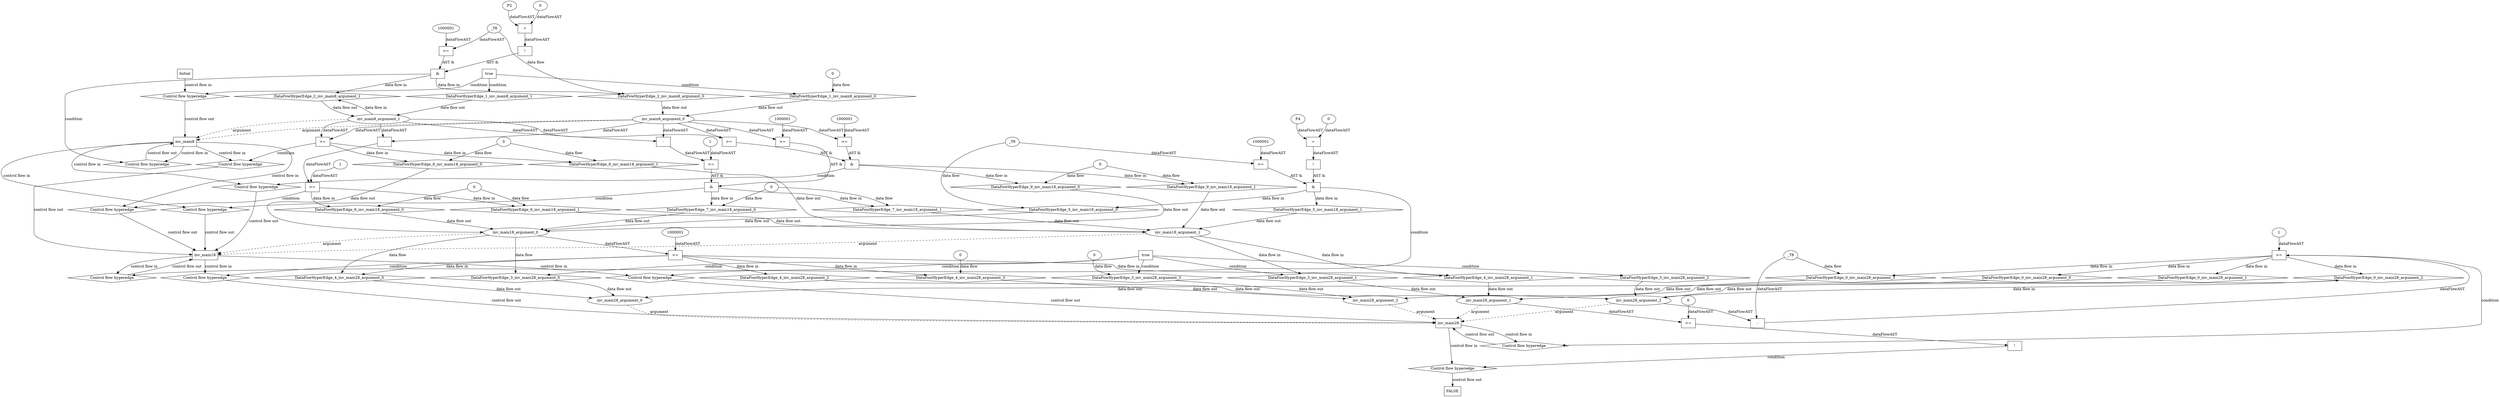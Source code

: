 digraph dag {
"inv_main18" [label="inv_main18" nodeName="inv_main18" class=cfn  shape="rect"];
"inv_main28" [label="inv_main28" nodeName="inv_main28" class=cfn  shape="rect"];
"inv_main8" [label="inv_main8" nodeName="inv_main8" class=cfn  shape="rect"];
FALSE [label="FALSE" nodeName=FALSE class=cfn  shape="rect"];
Initial [label="Initial" nodeName=Initial class=cfn  shape="rect"];
ControlFowHyperEdge_0 [label="Control flow hyperedge" nodeName=ControlFowHyperEdge_0 class=controlFlowHyperEdge shape="diamond"];
"inv_main28" -> ControlFowHyperEdge_0 [label="control flow in"]
ControlFowHyperEdge_0 -> "inv_main28" [label="control flow out"]
ControlFowHyperEdge_1 [label="Control flow hyperedge" nodeName=ControlFowHyperEdge_1 class=controlFlowHyperEdge shape="diamond"];
"Initial" -> ControlFowHyperEdge_1 [label="control flow in"]
ControlFowHyperEdge_1 -> "inv_main8" [label="control flow out"]
ControlFowHyperEdge_2 [label="Control flow hyperedge" nodeName=ControlFowHyperEdge_2 class=controlFlowHyperEdge shape="diamond"];
"inv_main8" -> ControlFowHyperEdge_2 [label="control flow in"]
ControlFowHyperEdge_2 -> "inv_main8" [label="control flow out"]
ControlFowHyperEdge_3 [label="Control flow hyperedge" nodeName=ControlFowHyperEdge_3 class=controlFlowHyperEdge shape="diamond"];
"inv_main18" -> ControlFowHyperEdge_3 [label="control flow in"]
ControlFowHyperEdge_3 -> "inv_main28" [label="control flow out"]
ControlFowHyperEdge_4 [label="Control flow hyperedge" nodeName=ControlFowHyperEdge_4 class=controlFlowHyperEdge shape="diamond"];
"inv_main18" -> ControlFowHyperEdge_4 [label="control flow in"]
ControlFowHyperEdge_4 -> "inv_main28" [label="control flow out"]
ControlFowHyperEdge_5 [label="Control flow hyperedge" nodeName=ControlFowHyperEdge_5 class=controlFlowHyperEdge shape="diamond"];
"inv_main18" -> ControlFowHyperEdge_5 [label="control flow in"]
ControlFowHyperEdge_5 -> "inv_main18" [label="control flow out"]
ControlFowHyperEdge_6 [label="Control flow hyperedge" nodeName=ControlFowHyperEdge_6 class=controlFlowHyperEdge shape="diamond"];
"inv_main8" -> ControlFowHyperEdge_6 [label="control flow in"]
ControlFowHyperEdge_6 -> "inv_main18" [label="control flow out"]
ControlFowHyperEdge_7 [label="Control flow hyperedge" nodeName=ControlFowHyperEdge_7 class=controlFlowHyperEdge shape="diamond"];
"inv_main8" -> ControlFowHyperEdge_7 [label="control flow in"]
ControlFowHyperEdge_7 -> "inv_main18" [label="control flow out"]
ControlFowHyperEdge_8 [label="Control flow hyperedge" nodeName=ControlFowHyperEdge_8 class=controlFlowHyperEdge shape="diamond"];
"inv_main8" -> ControlFowHyperEdge_8 [label="control flow in"]
ControlFowHyperEdge_8 -> "inv_main18" [label="control flow out"]
ControlFowHyperEdge_9 [label="Control flow hyperedge" nodeName=ControlFowHyperEdge_9 class=controlFlowHyperEdge shape="diamond"];
"inv_main8" -> ControlFowHyperEdge_9 [label="control flow in"]
ControlFowHyperEdge_9 -> "inv_main18" [label="control flow out"]
ControlFowHyperEdge_10 [label="Control flow hyperedge" nodeName=ControlFowHyperEdge_10 class=controlFlowHyperEdge shape="diamond"];
"inv_main28" -> ControlFowHyperEdge_10 [label="control flow in"]
ControlFowHyperEdge_10 -> "FALSE" [label="control flow out"]
"inv_main28_argument_0" [label="inv_main28_argument_0" nodeName=argument0 class=argument  head="inv_main28" shape="oval"];
"inv_main28_argument_0" -> "inv_main28"[label="argument" style="dashed"]
"inv_main28_argument_1" [label="inv_main28_argument_1" nodeName=argument1 class=argument  head="inv_main28" shape="oval"];
"inv_main28_argument_1" -> "inv_main28"[label="argument" style="dashed"]
"inv_main28_argument_2" [label="inv_main28_argument_2" nodeName=argument2 class=argument  head="inv_main28" shape="oval"];
"inv_main28_argument_2" -> "inv_main28"[label="argument" style="dashed"]
"inv_main28_argument_3" [label="inv_main28_argument_3" nodeName=argument3 class=argument  head="inv_main28" shape="oval"];
"inv_main28_argument_3" -> "inv_main28"[label="argument" style="dashed"]
"inv_main8_argument_0" [label="inv_main8_argument_0" nodeName=argument0 class=argument  head="inv_main8" shape="oval"];
"inv_main8_argument_0" -> "inv_main8"[label="argument" style="dashed"]
"inv_main8_argument_1" [label="inv_main8_argument_1" nodeName=argument1 class=argument  head="inv_main8" shape="oval"];
"inv_main8_argument_1" -> "inv_main8"[label="argument" style="dashed"]
"inv_main18_argument_0" [label="inv_main18_argument_0" nodeName=argument0 class=argument  head="inv_main18" shape="oval"];
"inv_main18_argument_0" -> "inv_main18"[label="argument" style="dashed"]
"inv_main18_argument_1" [label="inv_main18_argument_1" nodeName=argument1 class=argument  head="inv_main18" shape="oval"];
"inv_main18_argument_1" -> "inv_main18"[label="argument" style="dashed"]

"xxxinv_main28___inv_main28_0xxxguard_0_node_0" [label=">=" nodeName="xxxinv_main28___inv_main28_0xxxguard_0_node_0" class=Operator  shape="rect"];
"xxxinv_main28___inv_main28_0xxxguard_0_node_1" [label="-" nodeName="xxxinv_main28___inv_main28_0xxxguard_0_node_1" class= Operator shape="rect"];
"xxxinv_main28___inv_main28_0xxxguard_0_node_4" [label="1" nodeName="xxxinv_main28___inv_main28_0xxxguard_0_node_4" class=Literal ];
"xxxinv_main28___inv_main28_0xxxguard_0_node_1" -> "xxxinv_main28___inv_main28_0xxxguard_0_node_0"[label="dataFlowAST"]
"xxxinv_main28___inv_main28_0xxxguard_0_node_4" -> "xxxinv_main28___inv_main28_0xxxguard_0_node_0"[label="dataFlowAST"]
"inv_main28_argument_2" -> "xxxinv_main28___inv_main28_0xxxguard_0_node_1"[label="dataFlowAST"]
"xxxinv_main28___inv_main28_0xxxdataFlow_0_node_0" -> "xxxinv_main28___inv_main28_0xxxguard_0_node_1"[label="dataFlowAST"]

"xxxinv_main28___inv_main28_0xxxguard_0_node_0" -> "ControlFowHyperEdge_0" [label="condition"];
"xxxinv_main28___inv_main28_0xxxdataFlow_0_node_0" [label="_T8" nodeName="xxxinv_main28___inv_main28_0xxxdataFlow_0_node_0" class=Constant ];

"xxxinv_main28___inv_main28_0xxxdataFlow_0_node_0" -> "DataFowHyperEdge_0_inv_main28_argument_3" [label="data flow"];
"true_1" [label="true" nodeName="true_1" class=true shape="rect"];
"true_1" -> "ControlFowHyperEdge_1" [label="condition"];
"xxxinv_main8___Initial_1xxxdataFlow_0_node_0" [label="0" nodeName="xxxinv_main8___Initial_1xxxdataFlow_0_node_0" class=Literal ];

"xxxinv_main8___Initial_1xxxdataFlow_0_node_0" -> "DataFowHyperEdge_1_inv_main8_argument_0" [label="data flow"];
"xxxinv_main8___inv_main8_2xxx_and" [label="&" nodeName="xxxinv_main8___inv_main8_2xxx_and" class=Operator shape="rect"];
"xxxinv_main8___inv_main8_2xxxguard_0_node_0" [label=">=" nodeName="xxxinv_main8___inv_main8_2xxxguard_0_node_0" class=Operator  shape="rect"];
"xxxinv_main8___inv_main8_2xxxguard_0_node_1" [label="1000001" nodeName="xxxinv_main8___inv_main8_2xxxguard_0_node_1" class=Literal ];
"xxxinv_main8___inv_main8_2xxxguard_0_node_1" -> "xxxinv_main8___inv_main8_2xxxguard_0_node_0"[label="dataFlowAST"]
"xxxinv_main8___inv_main8_2xxxdataFlow_0_node_0" -> "xxxinv_main8___inv_main8_2xxxguard_0_node_0"[label="dataFlowAST"]

"xxxinv_main8___inv_main8_2xxxguard_0_node_0" -> "xxxinv_main8___inv_main8_2xxx_and" [label="AST &"];
"xxxinv_main8___inv_main8_2xxxguard1_node_0" [label="!" nodeName="xxxinv_main8___inv_main8_2xxxguard1_node_0" class=Operator shape="rect"];
"xxxinv_main8___inv_main8_2xxxguard1_node_1" [label="=" nodeName="xxxinv_main8___inv_main8_2xxxguard1_node_1" class=Operator  shape="rect"];
"xxxinv_main8___inv_main8_2xxxguard1_node_2" [label="P2" nodeName="xxxinv_main8___inv_main8_2xxxguard1_node_2" class=Constant ];
"xxxinv_main8___inv_main8_2xxxguard1_node_3" [label="0" nodeName="xxxinv_main8___inv_main8_2xxxguard1_node_3" class=Literal ];
"xxxinv_main8___inv_main8_2xxxguard1_node_1" -> "xxxinv_main8___inv_main8_2xxxguard1_node_0"[label="dataFlowAST"]
"xxxinv_main8___inv_main8_2xxxguard1_node_2" -> "xxxinv_main8___inv_main8_2xxxguard1_node_1"[label="dataFlowAST"]
"xxxinv_main8___inv_main8_2xxxguard1_node_3" -> "xxxinv_main8___inv_main8_2xxxguard1_node_1"[label="dataFlowAST"]

"xxxinv_main8___inv_main8_2xxxguard1_node_0" -> "xxxinv_main8___inv_main8_2xxx_and" [label="AST &"];
"xxxinv_main8___inv_main8_2xxx_and" -> "ControlFowHyperEdge_2" [label="condition"];
"xxxinv_main8___inv_main8_2xxxdataFlow_0_node_0" [label="_T6" nodeName="xxxinv_main8___inv_main8_2xxxdataFlow_0_node_0" class=Constant ];

"xxxinv_main8___inv_main8_2xxxdataFlow_0_node_0" -> "DataFowHyperEdge_2_inv_main8_argument_0" [label="data flow"];
"true_3" [label="true" nodeName="true_3" class=true shape="rect"];
"true_3" -> "ControlFowHyperEdge_3" [label="condition"];

"inv_main18_argument_0" -> "DataFowHyperEdge_3_inv_main28_argument_0" [label="data flow"];
"xxxinv_main28___inv_main18_3xxxdataFlow1_node_0" [label="0" nodeName="xxxinv_main28___inv_main18_3xxxdataFlow1_node_0" class=Literal ];

"xxxinv_main28___inv_main18_3xxxdataFlow1_node_0" -> "DataFowHyperEdge_3_inv_main28_argument_3" [label="data flow"];
"xxxinv_main28___inv_main18_4xxxguard_0_node_0" [label=">=" nodeName="xxxinv_main28___inv_main18_4xxxguard_0_node_0" class=Operator  shape="rect"];
"xxxinv_main28___inv_main18_4xxxguard_0_node_2" [label="1000001" nodeName="xxxinv_main28___inv_main18_4xxxguard_0_node_2" class=Literal ];
"inv_main18_argument_0" -> "xxxinv_main28___inv_main18_4xxxguard_0_node_0"[label="dataFlowAST"]
"xxxinv_main28___inv_main18_4xxxguard_0_node_2" -> "xxxinv_main28___inv_main18_4xxxguard_0_node_0"[label="dataFlowAST"]

"xxxinv_main28___inv_main18_4xxxguard_0_node_0" -> "ControlFowHyperEdge_4" [label="condition"];

"inv_main18_argument_0" -> "DataFowHyperEdge_4_inv_main28_argument_0" [label="data flow"];
"xxxinv_main28___inv_main18_4xxxdataFlow1_node_0" [label="0" nodeName="xxxinv_main28___inv_main18_4xxxdataFlow1_node_0" class=Literal ];

"xxxinv_main28___inv_main18_4xxxdataFlow1_node_0" -> "DataFowHyperEdge_4_inv_main28_argument_3" [label="data flow"];
"xxxinv_main18___inv_main18_5xxx_and" [label="&" nodeName="xxxinv_main18___inv_main18_5xxx_and" class=Operator shape="rect"];
"xxxinv_main18___inv_main18_5xxxguard_0_node_0" [label=">=" nodeName="xxxinv_main18___inv_main18_5xxxguard_0_node_0" class=Operator  shape="rect"];
"xxxinv_main18___inv_main18_5xxxguard_0_node_1" [label="1000001" nodeName="xxxinv_main18___inv_main18_5xxxguard_0_node_1" class=Literal ];
"xxxinv_main18___inv_main18_5xxxguard_0_node_1" -> "xxxinv_main18___inv_main18_5xxxguard_0_node_0"[label="dataFlowAST"]
"xxxinv_main18___inv_main18_5xxxdataFlow_0_node_0" -> "xxxinv_main18___inv_main18_5xxxguard_0_node_0"[label="dataFlowAST"]

"xxxinv_main18___inv_main18_5xxxguard_0_node_0" -> "xxxinv_main18___inv_main18_5xxx_and" [label="AST &"];
"xxxinv_main18___inv_main18_5xxxguard1_node_0" [label="!" nodeName="xxxinv_main18___inv_main18_5xxxguard1_node_0" class=Operator shape="rect"];
"xxxinv_main18___inv_main18_5xxxguard1_node_1" [label="=" nodeName="xxxinv_main18___inv_main18_5xxxguard1_node_1" class=Operator  shape="rect"];
"xxxinv_main18___inv_main18_5xxxguard1_node_2" [label="P4" nodeName="xxxinv_main18___inv_main18_5xxxguard1_node_2" class=Constant ];
"xxxinv_main18___inv_main18_5xxxguard1_node_3" [label="0" nodeName="xxxinv_main18___inv_main18_5xxxguard1_node_3" class=Literal ];
"xxxinv_main18___inv_main18_5xxxguard1_node_1" -> "xxxinv_main18___inv_main18_5xxxguard1_node_0"[label="dataFlowAST"]
"xxxinv_main18___inv_main18_5xxxguard1_node_2" -> "xxxinv_main18___inv_main18_5xxxguard1_node_1"[label="dataFlowAST"]
"xxxinv_main18___inv_main18_5xxxguard1_node_3" -> "xxxinv_main18___inv_main18_5xxxguard1_node_1"[label="dataFlowAST"]

"xxxinv_main18___inv_main18_5xxxguard1_node_0" -> "xxxinv_main18___inv_main18_5xxx_and" [label="AST &"];
"xxxinv_main18___inv_main18_5xxx_and" -> "ControlFowHyperEdge_5" [label="condition"];
"xxxinv_main18___inv_main18_5xxxdataFlow_0_node_0" [label="_T6" nodeName="xxxinv_main18___inv_main18_5xxxdataFlow_0_node_0" class=Constant ];

"xxxinv_main18___inv_main18_5xxxdataFlow_0_node_0" -> "DataFowHyperEdge_5_inv_main18_argument_0" [label="data flow"];
"xxxinv_main18___inv_main8_6xxxguard_0_node_0" [label=">=" nodeName="xxxinv_main18___inv_main8_6xxxguard_0_node_0" class=Operator  shape="rect"];
"xxxinv_main18___inv_main8_6xxxguard_0_node_1" [label="-" nodeName="xxxinv_main18___inv_main8_6xxxguard_0_node_1" class= Operator shape="rect"];
"xxxinv_main18___inv_main8_6xxxguard_0_node_4" [label="1" nodeName="xxxinv_main18___inv_main8_6xxxguard_0_node_4" class=Literal ];
"xxxinv_main18___inv_main8_6xxxguard_0_node_1" -> "xxxinv_main18___inv_main8_6xxxguard_0_node_0"[label="dataFlowAST"]
"xxxinv_main18___inv_main8_6xxxguard_0_node_4" -> "xxxinv_main18___inv_main8_6xxxguard_0_node_0"[label="dataFlowAST"]
"inv_main8_argument_0" -> "xxxinv_main18___inv_main8_6xxxguard_0_node_1"[label="dataFlowAST"]
"inv_main8_argument_1" -> "xxxinv_main18___inv_main8_6xxxguard_0_node_1"[label="dataFlowAST"]

"xxxinv_main18___inv_main8_6xxxguard_0_node_0" -> "ControlFowHyperEdge_6" [label="condition"];
"xxxinv_main18___inv_main8_6xxxdataFlow_0_node_0" [label="0" nodeName="xxxinv_main18___inv_main8_6xxxdataFlow_0_node_0" class=Literal ];

"xxxinv_main18___inv_main8_6xxxdataFlow_0_node_0" -> "DataFowHyperEdge_6_inv_main18_argument_0" [label="data flow"];

"xxxinv_main18___inv_main8_6xxxdataFlow_0_node_0" -> "DataFowHyperEdge_6_inv_main18_argument_1" [label="data flow"];
"xxxinv_main18___inv_main8_7xxx_and" [label="&" nodeName="xxxinv_main18___inv_main8_7xxx_and" class=Operator shape="rect"];
"xxxinv_main18___inv_main8_7xxxguard_0_node_0" [label=">=" nodeName="xxxinv_main18___inv_main8_7xxxguard_0_node_0" class=Operator  shape="rect"];
"xxxinv_main18___inv_main8_7xxxguard_0_node_1" [label="-" nodeName="xxxinv_main18___inv_main8_7xxxguard_0_node_1" class= Operator shape="rect"];
"xxxinv_main18___inv_main8_7xxxguard_0_node_4" [label="1" nodeName="xxxinv_main18___inv_main8_7xxxguard_0_node_4" class=Literal ];
"xxxinv_main18___inv_main8_7xxxguard_0_node_1" -> "xxxinv_main18___inv_main8_7xxxguard_0_node_0"[label="dataFlowAST"]
"xxxinv_main18___inv_main8_7xxxguard_0_node_4" -> "xxxinv_main18___inv_main8_7xxxguard_0_node_0"[label="dataFlowAST"]
"inv_main8_argument_0" -> "xxxinv_main18___inv_main8_7xxxguard_0_node_1"[label="dataFlowAST"]
"inv_main8_argument_1" -> "xxxinv_main18___inv_main8_7xxxguard_0_node_1"[label="dataFlowAST"]

"xxxinv_main18___inv_main8_7xxxguard_0_node_0" -> "xxxinv_main18___inv_main8_7xxx_and" [label="AST &"];
"xxxinv_main18___inv_main8_7xxxguard1_node_0" [label=">=" nodeName="xxxinv_main18___inv_main8_7xxxguard1_node_0" class=Operator  shape="rect"];
"xxxinv_main18___inv_main8_7xxxguard1_node_2" [label="1000001" nodeName="xxxinv_main18___inv_main8_7xxxguard1_node_2" class=Literal ];
"inv_main8_argument_0" -> "xxxinv_main18___inv_main8_7xxxguard1_node_0"[label="dataFlowAST"]
"xxxinv_main18___inv_main8_7xxxguard1_node_2" -> "xxxinv_main18___inv_main8_7xxxguard1_node_0"[label="dataFlowAST"]

"xxxinv_main18___inv_main8_7xxxguard1_node_0" -> "xxxinv_main18___inv_main8_7xxx_and" [label="AST &"];
"xxxinv_main18___inv_main8_7xxx_and" -> "ControlFowHyperEdge_7" [label="condition"];
"xxxinv_main18___inv_main8_7xxxdataFlow_0_node_0" [label="0" nodeName="xxxinv_main18___inv_main8_7xxxdataFlow_0_node_0" class=Literal ];

"xxxinv_main18___inv_main8_7xxxdataFlow_0_node_0" -> "DataFowHyperEdge_7_inv_main18_argument_0" [label="data flow"];

"xxxinv_main18___inv_main8_7xxxdataFlow_0_node_0" -> "DataFowHyperEdge_7_inv_main18_argument_1" [label="data flow"];
"xxxinv_main18___inv_main8_8xxxguard_0_node_0" [label=">=" nodeName="xxxinv_main18___inv_main8_8xxxguard_0_node_0" class=Operator  shape="rect"];
"inv_main8_argument_1" -> "xxxinv_main18___inv_main8_8xxxguard_0_node_0"[label="dataFlowAST"]
"inv_main8_argument_0" -> "xxxinv_main18___inv_main8_8xxxguard_0_node_0"[label="dataFlowAST"]

"xxxinv_main18___inv_main8_8xxxguard_0_node_0" -> "ControlFowHyperEdge_8" [label="condition"];
"xxxinv_main18___inv_main8_8xxxdataFlow_0_node_0" [label="0" nodeName="xxxinv_main18___inv_main8_8xxxdataFlow_0_node_0" class=Literal ];

"xxxinv_main18___inv_main8_8xxxdataFlow_0_node_0" -> "DataFowHyperEdge_8_inv_main18_argument_0" [label="data flow"];

"xxxinv_main18___inv_main8_8xxxdataFlow_0_node_0" -> "DataFowHyperEdge_8_inv_main18_argument_1" [label="data flow"];
"xxxinv_main18___inv_main8_9xxx_and" [label="&" nodeName="xxxinv_main18___inv_main8_9xxx_and" class=Operator shape="rect"];
"xxxinv_main18___inv_main8_9xxxguard_0_node_0" [label=">=" nodeName="xxxinv_main18___inv_main8_9xxxguard_0_node_0" class=Operator  shape="rect"];
"inv_main8_argument_1" -> "xxxinv_main18___inv_main8_9xxxguard_0_node_0"[label="dataFlowAST"]
"inv_main8_argument_0" -> "xxxinv_main18___inv_main8_9xxxguard_0_node_0"[label="dataFlowAST"]

"xxxinv_main18___inv_main8_9xxxguard_0_node_0" -> "xxxinv_main18___inv_main8_9xxx_and" [label="AST &"];
"xxxinv_main18___inv_main8_9xxxguard1_node_0" [label=">=" nodeName="xxxinv_main18___inv_main8_9xxxguard1_node_0" class=Operator  shape="rect"];
"xxxinv_main18___inv_main8_9xxxguard1_node_2" [label="1000001" nodeName="xxxinv_main18___inv_main8_9xxxguard1_node_2" class=Literal ];
"inv_main8_argument_0" -> "xxxinv_main18___inv_main8_9xxxguard1_node_0"[label="dataFlowAST"]
"xxxinv_main18___inv_main8_9xxxguard1_node_2" -> "xxxinv_main18___inv_main8_9xxxguard1_node_0"[label="dataFlowAST"]

"xxxinv_main18___inv_main8_9xxxguard1_node_0" -> "xxxinv_main18___inv_main8_9xxx_and" [label="AST &"];
"xxxinv_main18___inv_main8_9xxx_and" -> "ControlFowHyperEdge_9" [label="condition"];
"xxxinv_main18___inv_main8_9xxxdataFlow_0_node_0" [label="0" nodeName="xxxinv_main18___inv_main8_9xxxdataFlow_0_node_0" class=Literal ];

"xxxinv_main18___inv_main8_9xxxdataFlow_0_node_0" -> "DataFowHyperEdge_9_inv_main18_argument_0" [label="data flow"];

"xxxinv_main18___inv_main8_9xxxdataFlow_0_node_0" -> "DataFowHyperEdge_9_inv_main18_argument_1" [label="data flow"];
"xxxFALSE___inv_main28_10xxxguard_0_node_0" [label="!" nodeName="xxxFALSE___inv_main28_10xxxguard_0_node_0" class=Operator shape="rect"];
"xxxFALSE___inv_main28_10xxxguard_0_node_1" [label=">=" nodeName="xxxFALSE___inv_main28_10xxxguard_0_node_1" class=Operator  shape="rect"];
"xxxFALSE___inv_main28_10xxxguard_0_node_3" [label="0" nodeName="xxxFALSE___inv_main28_10xxxguard_0_node_3" class=Literal ];
"xxxFALSE___inv_main28_10xxxguard_0_node_1" -> "xxxFALSE___inv_main28_10xxxguard_0_node_0"[label="dataFlowAST"]
"inv_main28_argument_1" -> "xxxFALSE___inv_main28_10xxxguard_0_node_1"[label="dataFlowAST"]
"xxxFALSE___inv_main28_10xxxguard_0_node_3" -> "xxxFALSE___inv_main28_10xxxguard_0_node_1"[label="dataFlowAST"]

"xxxFALSE___inv_main28_10xxxguard_0_node_0" -> "ControlFowHyperEdge_10" [label="condition"];
"DataFowHyperEdge_0_inv_main28_argument_0" [label="DataFowHyperEdge_0_inv_main28_argument_0" nodeName="DataFowHyperEdge_0_inv_main28_argument_0" class=DataFlowHyperedge shape="diamond"];
"DataFowHyperEdge_0_inv_main28_argument_0" -> "inv_main28_argument_0"[label="data flow out"]
"xxxinv_main28___inv_main28_0xxxguard_0_node_0" -> "DataFowHyperEdge_0_inv_main28_argument_0"[label="data flow in"]
"DataFowHyperEdge_0_inv_main28_argument_1" [label="DataFowHyperEdge_0_inv_main28_argument_1" nodeName="DataFowHyperEdge_0_inv_main28_argument_1" class=DataFlowHyperedge shape="diamond"];
"DataFowHyperEdge_0_inv_main28_argument_1" -> "inv_main28_argument_1"[label="data flow out"]
"xxxinv_main28___inv_main28_0xxxguard_0_node_0" -> "DataFowHyperEdge_0_inv_main28_argument_1"[label="data flow in"]
"DataFowHyperEdge_0_inv_main28_argument_2" [label="DataFowHyperEdge_0_inv_main28_argument_2" nodeName="DataFowHyperEdge_0_inv_main28_argument_2" class=DataFlowHyperedge shape="diamond"];
"DataFowHyperEdge_0_inv_main28_argument_2" -> "inv_main28_argument_2"[label="data flow out"]
"xxxinv_main28___inv_main28_0xxxguard_0_node_0" -> "DataFowHyperEdge_0_inv_main28_argument_2"[label="data flow in"]
"DataFowHyperEdge_0_inv_main28_argument_3" [label="DataFowHyperEdge_0_inv_main28_argument_3" nodeName="DataFowHyperEdge_0_inv_main28_argument_3" class=DataFlowHyperedge shape="diamond"];
"DataFowHyperEdge_0_inv_main28_argument_3" -> "inv_main28_argument_3"[label="data flow out"]
"xxxinv_main28___inv_main28_0xxxguard_0_node_0" -> "DataFowHyperEdge_0_inv_main28_argument_3"[label="data flow in"]
"DataFowHyperEdge_1_inv_main8_argument_0" [label="DataFowHyperEdge_1_inv_main8_argument_0" nodeName="DataFowHyperEdge_1_inv_main8_argument_0" class=DataFlowHyperedge shape="diamond"];
"DataFowHyperEdge_1_inv_main8_argument_0" -> "inv_main8_argument_0"[label="data flow out"]
"true_1" -> "DataFowHyperEdge_1_inv_main8_argument_0" [label="condition"];
"DataFowHyperEdge_1_inv_main8_argument_1" [label="DataFowHyperEdge_1_inv_main8_argument_1" nodeName="DataFowHyperEdge_1_inv_main8_argument_1" class=DataFlowHyperedge shape="diamond"];
"DataFowHyperEdge_1_inv_main8_argument_1" -> "inv_main8_argument_1"[label="data flow out"]
"true_1" -> "DataFowHyperEdge_1_inv_main8_argument_1" [label="condition"];
"DataFowHyperEdge_2_inv_main8_argument_0" [label="DataFowHyperEdge_2_inv_main8_argument_0" nodeName="DataFowHyperEdge_2_inv_main8_argument_0" class=DataFlowHyperedge shape="diamond"];
"DataFowHyperEdge_2_inv_main8_argument_0" -> "inv_main8_argument_0"[label="data flow out"]
"xxxinv_main8___inv_main8_2xxx_and" -> "DataFowHyperEdge_2_inv_main8_argument_0"[label="data flow in"]
"DataFowHyperEdge_2_inv_main8_argument_1" [label="DataFowHyperEdge_2_inv_main8_argument_1" nodeName="DataFowHyperEdge_2_inv_main8_argument_1" class=DataFlowHyperedge shape="diamond"];
"DataFowHyperEdge_2_inv_main8_argument_1" -> "inv_main8_argument_1"[label="data flow out"]
"xxxinv_main8___inv_main8_2xxx_and" -> "DataFowHyperEdge_2_inv_main8_argument_1"[label="data flow in"]
"DataFowHyperEdge_3_inv_main28_argument_0" [label="DataFowHyperEdge_3_inv_main28_argument_0" nodeName="DataFowHyperEdge_3_inv_main28_argument_0" class=DataFlowHyperedge shape="diamond"];
"DataFowHyperEdge_3_inv_main28_argument_0" -> "inv_main28_argument_0"[label="data flow out"]
"true_3" -> "DataFowHyperEdge_3_inv_main28_argument_0" [label="condition"];
"DataFowHyperEdge_3_inv_main28_argument_1" [label="DataFowHyperEdge_3_inv_main28_argument_1" nodeName="DataFowHyperEdge_3_inv_main28_argument_1" class=DataFlowHyperedge shape="diamond"];
"DataFowHyperEdge_3_inv_main28_argument_1" -> "inv_main28_argument_1"[label="data flow out"]
"true_3" -> "DataFowHyperEdge_3_inv_main28_argument_1" [label="condition"];
"DataFowHyperEdge_3_inv_main28_argument_2" [label="DataFowHyperEdge_3_inv_main28_argument_2" nodeName="DataFowHyperEdge_3_inv_main28_argument_2" class=DataFlowHyperedge shape="diamond"];
"DataFowHyperEdge_3_inv_main28_argument_2" -> "inv_main28_argument_2"[label="data flow out"]
"true_3" -> "DataFowHyperEdge_3_inv_main28_argument_2" [label="condition"];
"DataFowHyperEdge_3_inv_main28_argument_3" [label="DataFowHyperEdge_3_inv_main28_argument_3" nodeName="DataFowHyperEdge_3_inv_main28_argument_3" class=DataFlowHyperedge shape="diamond"];
"DataFowHyperEdge_3_inv_main28_argument_3" -> "inv_main28_argument_3"[label="data flow out"]
"true_3" -> "DataFowHyperEdge_3_inv_main28_argument_3" [label="condition"];
"DataFowHyperEdge_4_inv_main28_argument_0" [label="DataFowHyperEdge_4_inv_main28_argument_0" nodeName="DataFowHyperEdge_4_inv_main28_argument_0" class=DataFlowHyperedge shape="diamond"];
"DataFowHyperEdge_4_inv_main28_argument_0" -> "inv_main28_argument_0"[label="data flow out"]
"xxxinv_main28___inv_main18_4xxxguard_0_node_0" -> "DataFowHyperEdge_4_inv_main28_argument_0"[label="data flow in"]
"DataFowHyperEdge_4_inv_main28_argument_1" [label="DataFowHyperEdge_4_inv_main28_argument_1" nodeName="DataFowHyperEdge_4_inv_main28_argument_1" class=DataFlowHyperedge shape="diamond"];
"DataFowHyperEdge_4_inv_main28_argument_1" -> "inv_main28_argument_1"[label="data flow out"]
"xxxinv_main28___inv_main18_4xxxguard_0_node_0" -> "DataFowHyperEdge_4_inv_main28_argument_1"[label="data flow in"]
"DataFowHyperEdge_4_inv_main28_argument_2" [label="DataFowHyperEdge_4_inv_main28_argument_2" nodeName="DataFowHyperEdge_4_inv_main28_argument_2" class=DataFlowHyperedge shape="diamond"];
"DataFowHyperEdge_4_inv_main28_argument_2" -> "inv_main28_argument_2"[label="data flow out"]
"xxxinv_main28___inv_main18_4xxxguard_0_node_0" -> "DataFowHyperEdge_4_inv_main28_argument_2"[label="data flow in"]
"DataFowHyperEdge_4_inv_main28_argument_3" [label="DataFowHyperEdge_4_inv_main28_argument_3" nodeName="DataFowHyperEdge_4_inv_main28_argument_3" class=DataFlowHyperedge shape="diamond"];
"DataFowHyperEdge_4_inv_main28_argument_3" -> "inv_main28_argument_3"[label="data flow out"]
"xxxinv_main28___inv_main18_4xxxguard_0_node_0" -> "DataFowHyperEdge_4_inv_main28_argument_3"[label="data flow in"]
"DataFowHyperEdge_5_inv_main18_argument_0" [label="DataFowHyperEdge_5_inv_main18_argument_0" nodeName="DataFowHyperEdge_5_inv_main18_argument_0" class=DataFlowHyperedge shape="diamond"];
"DataFowHyperEdge_5_inv_main18_argument_0" -> "inv_main18_argument_0"[label="data flow out"]
"xxxinv_main18___inv_main18_5xxx_and" -> "DataFowHyperEdge_5_inv_main18_argument_0"[label="data flow in"]
"DataFowHyperEdge_5_inv_main18_argument_1" [label="DataFowHyperEdge_5_inv_main18_argument_1" nodeName="DataFowHyperEdge_5_inv_main18_argument_1" class=DataFlowHyperedge shape="diamond"];
"DataFowHyperEdge_5_inv_main18_argument_1" -> "inv_main18_argument_1"[label="data flow out"]
"xxxinv_main18___inv_main18_5xxx_and" -> "DataFowHyperEdge_5_inv_main18_argument_1"[label="data flow in"]
"DataFowHyperEdge_6_inv_main18_argument_0" [label="DataFowHyperEdge_6_inv_main18_argument_0" nodeName="DataFowHyperEdge_6_inv_main18_argument_0" class=DataFlowHyperedge shape="diamond"];
"DataFowHyperEdge_6_inv_main18_argument_0" -> "inv_main18_argument_0"[label="data flow out"]
"xxxinv_main18___inv_main8_6xxxguard_0_node_0" -> "DataFowHyperEdge_6_inv_main18_argument_0"[label="data flow in"]
"DataFowHyperEdge_6_inv_main18_argument_1" [label="DataFowHyperEdge_6_inv_main18_argument_1" nodeName="DataFowHyperEdge_6_inv_main18_argument_1" class=DataFlowHyperedge shape="diamond"];
"DataFowHyperEdge_6_inv_main18_argument_1" -> "inv_main18_argument_1"[label="data flow out"]
"xxxinv_main18___inv_main8_6xxxguard_0_node_0" -> "DataFowHyperEdge_6_inv_main18_argument_1"[label="data flow in"]
"DataFowHyperEdge_7_inv_main18_argument_0" [label="DataFowHyperEdge_7_inv_main18_argument_0" nodeName="DataFowHyperEdge_7_inv_main18_argument_0" class=DataFlowHyperedge shape="diamond"];
"DataFowHyperEdge_7_inv_main18_argument_0" -> "inv_main18_argument_0"[label="data flow out"]
"xxxinv_main18___inv_main8_7xxx_and" -> "DataFowHyperEdge_7_inv_main18_argument_0"[label="data flow in"]
"DataFowHyperEdge_7_inv_main18_argument_1" [label="DataFowHyperEdge_7_inv_main18_argument_1" nodeName="DataFowHyperEdge_7_inv_main18_argument_1" class=DataFlowHyperedge shape="diamond"];
"DataFowHyperEdge_7_inv_main18_argument_1" -> "inv_main18_argument_1"[label="data flow out"]
"xxxinv_main18___inv_main8_7xxx_and" -> "DataFowHyperEdge_7_inv_main18_argument_1"[label="data flow in"]
"DataFowHyperEdge_8_inv_main18_argument_0" [label="DataFowHyperEdge_8_inv_main18_argument_0" nodeName="DataFowHyperEdge_8_inv_main18_argument_0" class=DataFlowHyperedge shape="diamond"];
"DataFowHyperEdge_8_inv_main18_argument_0" -> "inv_main18_argument_0"[label="data flow out"]
"xxxinv_main18___inv_main8_8xxxguard_0_node_0" -> "DataFowHyperEdge_8_inv_main18_argument_0"[label="data flow in"]
"DataFowHyperEdge_8_inv_main18_argument_1" [label="DataFowHyperEdge_8_inv_main18_argument_1" nodeName="DataFowHyperEdge_8_inv_main18_argument_1" class=DataFlowHyperedge shape="diamond"];
"DataFowHyperEdge_8_inv_main18_argument_1" -> "inv_main18_argument_1"[label="data flow out"]
"xxxinv_main18___inv_main8_8xxxguard_0_node_0" -> "DataFowHyperEdge_8_inv_main18_argument_1"[label="data flow in"]
"DataFowHyperEdge_9_inv_main18_argument_0" [label="DataFowHyperEdge_9_inv_main18_argument_0" nodeName="DataFowHyperEdge_9_inv_main18_argument_0" class=DataFlowHyperedge shape="diamond"];
"DataFowHyperEdge_9_inv_main18_argument_0" -> "inv_main18_argument_0"[label="data flow out"]
"xxxinv_main18___inv_main8_9xxx_and" -> "DataFowHyperEdge_9_inv_main18_argument_0"[label="data flow in"]
"DataFowHyperEdge_9_inv_main18_argument_1" [label="DataFowHyperEdge_9_inv_main18_argument_1" nodeName="DataFowHyperEdge_9_inv_main18_argument_1" class=DataFlowHyperedge shape="diamond"];
"DataFowHyperEdge_9_inv_main18_argument_1" -> "inv_main18_argument_1"[label="data flow out"]
"xxxinv_main18___inv_main8_9xxx_and" -> "DataFowHyperEdge_9_inv_main18_argument_1"[label="data flow in"]
"inv_main28_argument_2" -> "DataFowHyperEdge_0_inv_main28_argument_2"[label="data flow in"]
"inv_main8_argument_1" -> "DataFowHyperEdge_2_inv_main8_argument_1"[label="data flow in"]
"inv_main18_argument_1" -> "DataFowHyperEdge_3_inv_main28_argument_1"[label="data flow in"]
"inv_main18_argument_1" -> "DataFowHyperEdge_4_inv_main28_argument_1"[label="data flow in"]




}
